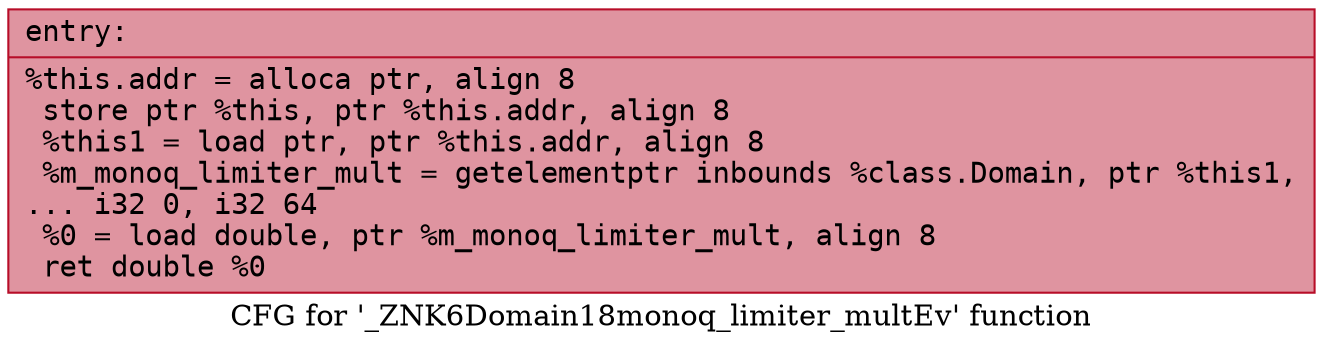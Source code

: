 digraph "CFG for '_ZNK6Domain18monoq_limiter_multEv' function" {
	label="CFG for '_ZNK6Domain18monoq_limiter_multEv' function";

	Node0x561418c9c910 [shape=record,color="#b70d28ff", style=filled, fillcolor="#b70d2870" fontname="Courier",label="{entry:\l|  %this.addr = alloca ptr, align 8\l  store ptr %this, ptr %this.addr, align 8\l  %this1 = load ptr, ptr %this.addr, align 8\l  %m_monoq_limiter_mult = getelementptr inbounds %class.Domain, ptr %this1,\l... i32 0, i32 64\l  %0 = load double, ptr %m_monoq_limiter_mult, align 8\l  ret double %0\l}"];
}
